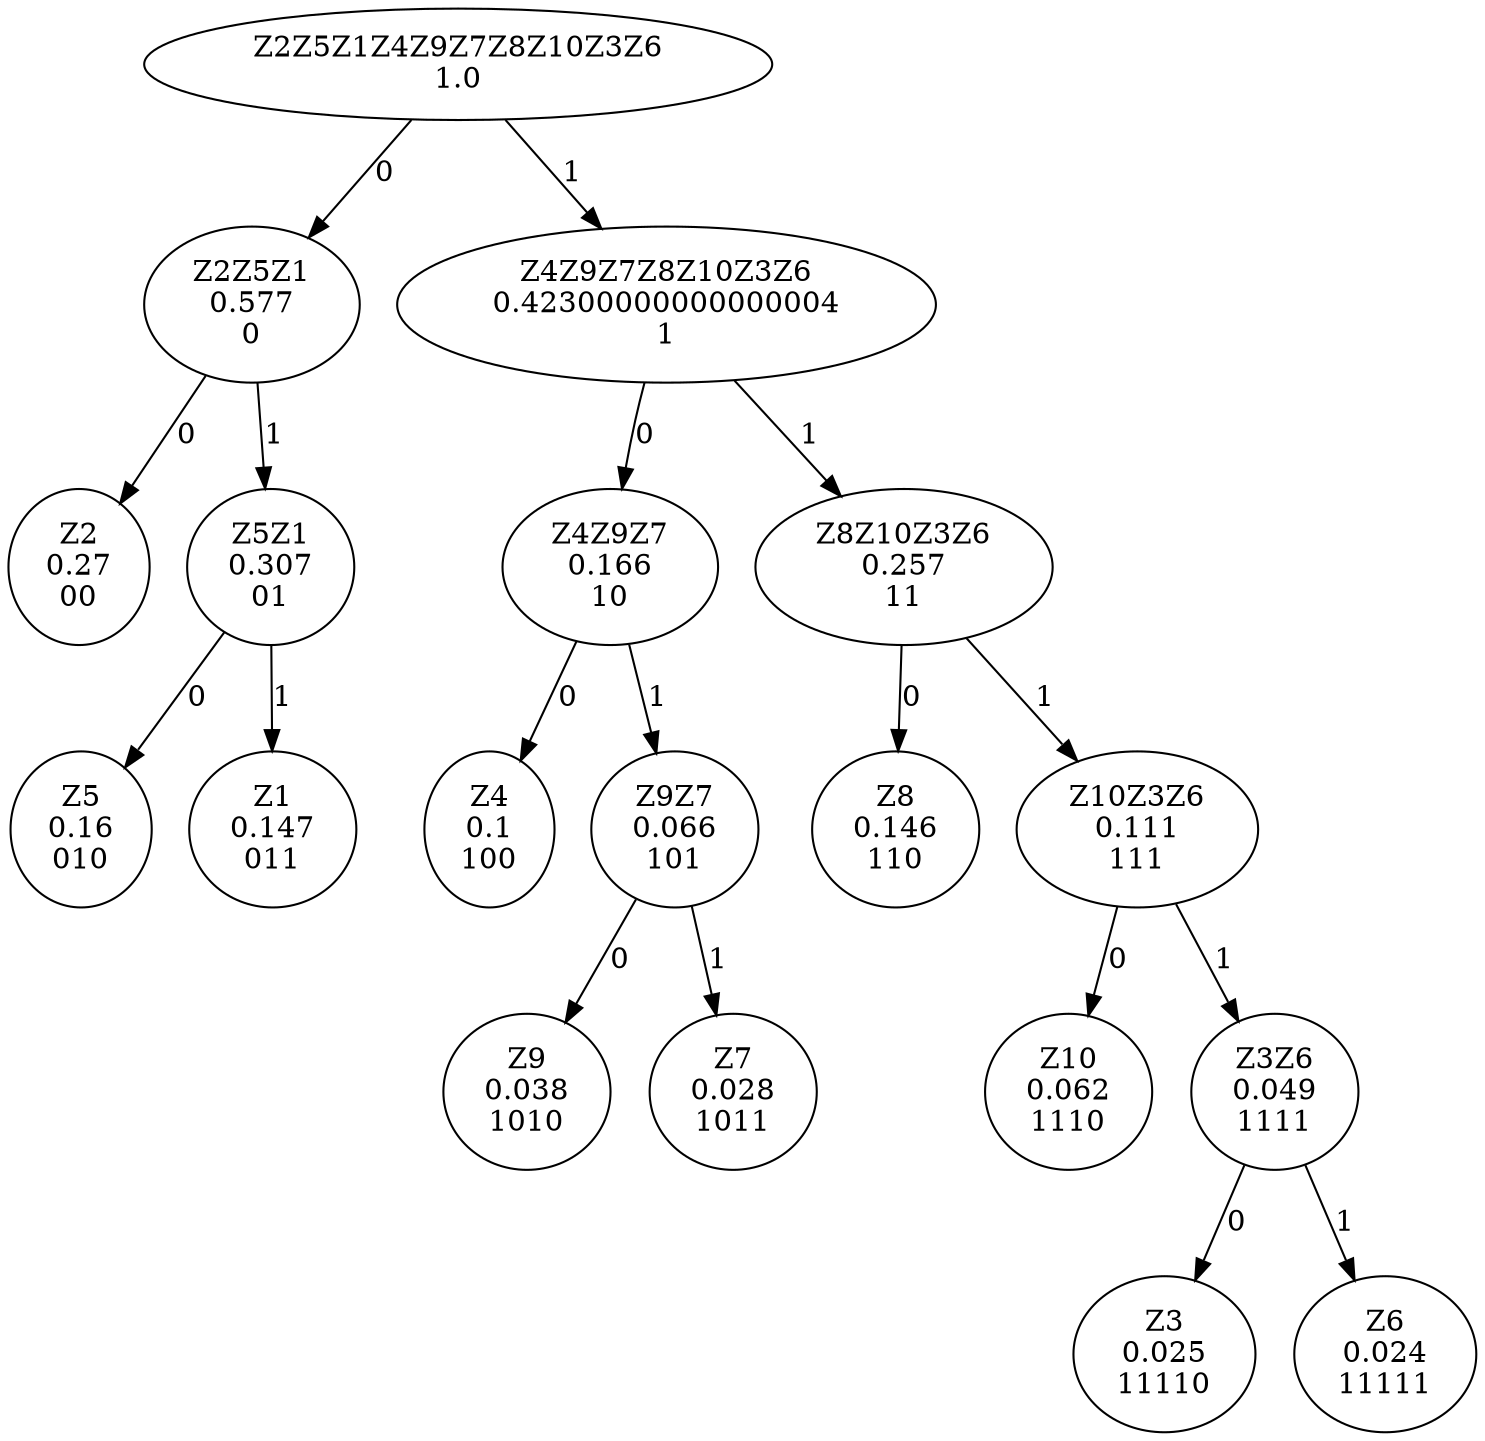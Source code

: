 digraph {
	Z2Z5Z1Z4Z9Z7Z8Z10Z3Z6 [label="Z2Z5Z1Z4Z9Z7Z8Z10Z3Z6
1.0
"]
	Z2Z5Z1 [label="Z2Z5Z1
0.577
0"]
	Z2Z5Z1Z4Z9Z7Z8Z10Z3Z6 -> Z2Z5Z1 [label=0]
	Z2 [label="Z2
0.27
00"]
	Z2Z5Z1 -> Z2 [label=0]
	Z5Z1 [label="Z5Z1
0.307
01"]
	Z2Z5Z1 -> Z5Z1 [label=1]
	Z5 [label="Z5
0.16
010"]
	Z5Z1 -> Z5 [label=0]
	Z1 [label="Z1
0.147
011"]
	Z5Z1 -> Z1 [label=1]
	Z4Z9Z7Z8Z10Z3Z6 [label="Z4Z9Z7Z8Z10Z3Z6
0.42300000000000004
1"]
	Z2Z5Z1Z4Z9Z7Z8Z10Z3Z6 -> Z4Z9Z7Z8Z10Z3Z6 [label=1]
	Z4Z9Z7 [label="Z4Z9Z7
0.166
10"]
	Z4Z9Z7Z8Z10Z3Z6 -> Z4Z9Z7 [label=0]
	Z4 [label="Z4
0.1
100"]
	Z4Z9Z7 -> Z4 [label=0]
	Z9Z7 [label="Z9Z7
0.066
101"]
	Z4Z9Z7 -> Z9Z7 [label=1]
	Z9 [label="Z9
0.038
1010"]
	Z9Z7 -> Z9 [label=0]
	Z7 [label="Z7
0.028
1011"]
	Z9Z7 -> Z7 [label=1]
	Z8Z10Z3Z6 [label="Z8Z10Z3Z6
0.257
11"]
	Z4Z9Z7Z8Z10Z3Z6 -> Z8Z10Z3Z6 [label=1]
	Z8 [label="Z8
0.146
110"]
	Z8Z10Z3Z6 -> Z8 [label=0]
	Z10Z3Z6 [label="Z10Z3Z6
0.111
111"]
	Z8Z10Z3Z6 -> Z10Z3Z6 [label=1]
	Z10 [label="Z10
0.062
1110"]
	Z10Z3Z6 -> Z10 [label=0]
	Z3Z6 [label="Z3Z6
0.049
1111"]
	Z10Z3Z6 -> Z3Z6 [label=1]
	Z3 [label="Z3
0.025
11110"]
	Z3Z6 -> Z3 [label=0]
	Z6 [label="Z6
0.024
11111"]
	Z3Z6 -> Z6 [label=1]
}
